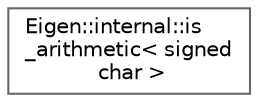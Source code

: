 digraph "类继承关系图"
{
 // LATEX_PDF_SIZE
  bgcolor="transparent";
  edge [fontname=Helvetica,fontsize=10,labelfontname=Helvetica,labelfontsize=10];
  node [fontname=Helvetica,fontsize=10,shape=box,height=0.2,width=0.4];
  rankdir="LR";
  Node0 [id="Node000000",label="Eigen::internal::is\l_arithmetic\< signed\l char \>",height=0.2,width=0.4,color="grey40", fillcolor="white", style="filled",URL="$struct_eigen_1_1internal_1_1is__arithmetic_3_01signed_01char_01_4.html",tooltip=" "];
}
